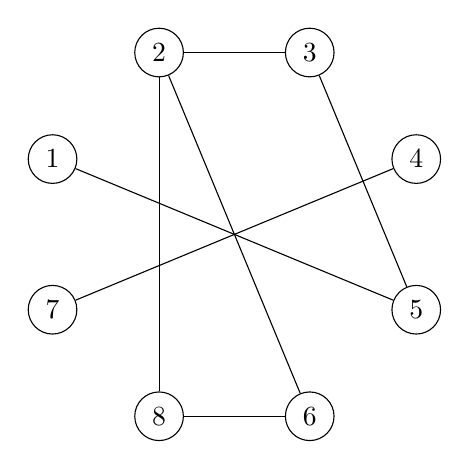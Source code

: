 \begin{tikzpicture}
    \foreach\n/\a in {1/7,2/5,3/3,4/1,5/15,6/13,7/9,8/11}
    {   \node[draw,circle] (N\n) at (22.5*\a:2.5) {\n};
    }
    \foreach\n/\m in {1/5,2/3,2/6,2/8,3/5,4/7,6/8}
    {   \draw (N\n) to (N\m);
    }
\end{tikzpicture}
